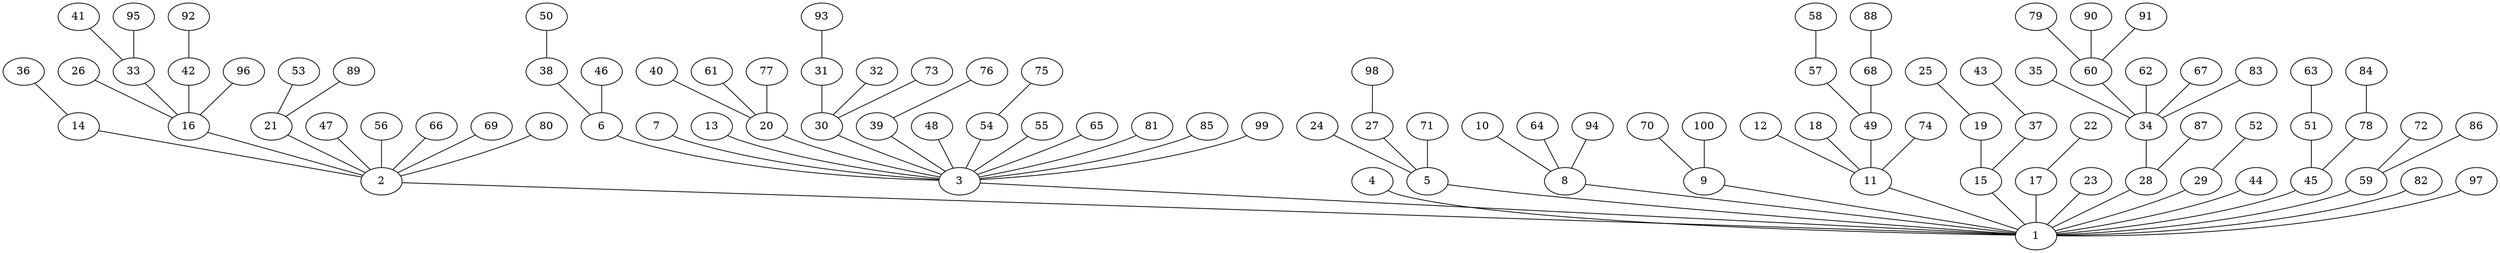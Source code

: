 strict graph G {
  1;
  2;
  3;
  4;
  5;
  6;
  7;
  8;
  9;
  10;
  11;
  12;
  13;
  14;
  15;
  16;
  17;
  18;
  19;
  20;
  21;
  22;
  23;
  24;
  25;
  26;
  27;
  28;
  29;
  30;
  31;
  32;
  33;
  34;
  35;
  36;
  37;
  38;
  39;
  40;
  41;
  42;
  43;
  44;
  45;
  46;
  47;
  48;
  49;
  50;
  51;
  52;
  53;
  54;
  55;
  56;
  57;
  58;
  59;
  60;
  61;
  62;
  63;
  64;
  65;
  66;
  67;
  68;
  69;
  70;
  71;
  72;
  73;
  74;
  75;
  76;
  77;
  78;
  79;
  80;
  81;
  82;
  83;
  84;
  85;
  86;
  87;
  88;
  89;
  90;
  91;
  92;
  93;
  94;
  95;
  96;
  97;
  98;
  99;
  100;
  2 -- 1;
  3 -- 1;
  4 -- 1;
  5 -- 1;
  6 -- 3;
  7 -- 3;
  8 -- 1;
  9 -- 1;
  10 -- 8;
  11 -- 1;
  12 -- 11;
  13 -- 3;
  14 -- 2;
  15 -- 1;
  16 -- 2;
  17 -- 1;
  18 -- 11;
  19 -- 15;
  20 -- 3;
  21 -- 2;
  22 -- 17;
  23 -- 1;
  24 -- 5;
  25 -- 19;
  26 -- 16;
  27 -- 5;
  28 -- 1;
  29 -- 1;
  30 -- 3;
  31 -- 30;
  32 -- 30;
  33 -- 16;
  34 -- 28;
  35 -- 34;
  36 -- 14;
  37 -- 15;
  38 -- 6;
  39 -- 3;
  40 -- 20;
  41 -- 33;
  42 -- 16;
  43 -- 37;
  44 -- 1;
  45 -- 1;
  46 -- 6;
  47 -- 2;
  48 -- 3;
  49 -- 11;
  50 -- 38;
  51 -- 45;
  52 -- 29;
  53 -- 21;
  54 -- 3;
  55 -- 3;
  56 -- 2;
  57 -- 49;
  58 -- 57;
  59 -- 1;
  60 -- 34;
  61 -- 20;
  62 -- 34;
  63 -- 51;
  64 -- 8;
  65 -- 3;
  66 -- 2;
  67 -- 34;
  68 -- 49;
  69 -- 2;
  70 -- 9;
  71 -- 5;
  72 -- 59;
  73 -- 30;
  74 -- 11;
  75 -- 54;
  76 -- 39;
  77 -- 20;
  78 -- 45;
  79 -- 60;
  80 -- 2;
  81 -- 3;
  82 -- 1;
  83 -- 34;
  84 -- 78;
  85 -- 3;
  86 -- 59;
  87 -- 28;
  88 -- 68;
  89 -- 21;
  90 -- 60;
  91 -- 60;
  92 -- 42;
  93 -- 31;
  94 -- 8;
  95 -- 33;
  96 -- 16;
  97 -- 1;
  98 -- 27;
  99 -- 3;
  100 -- 9;
}
